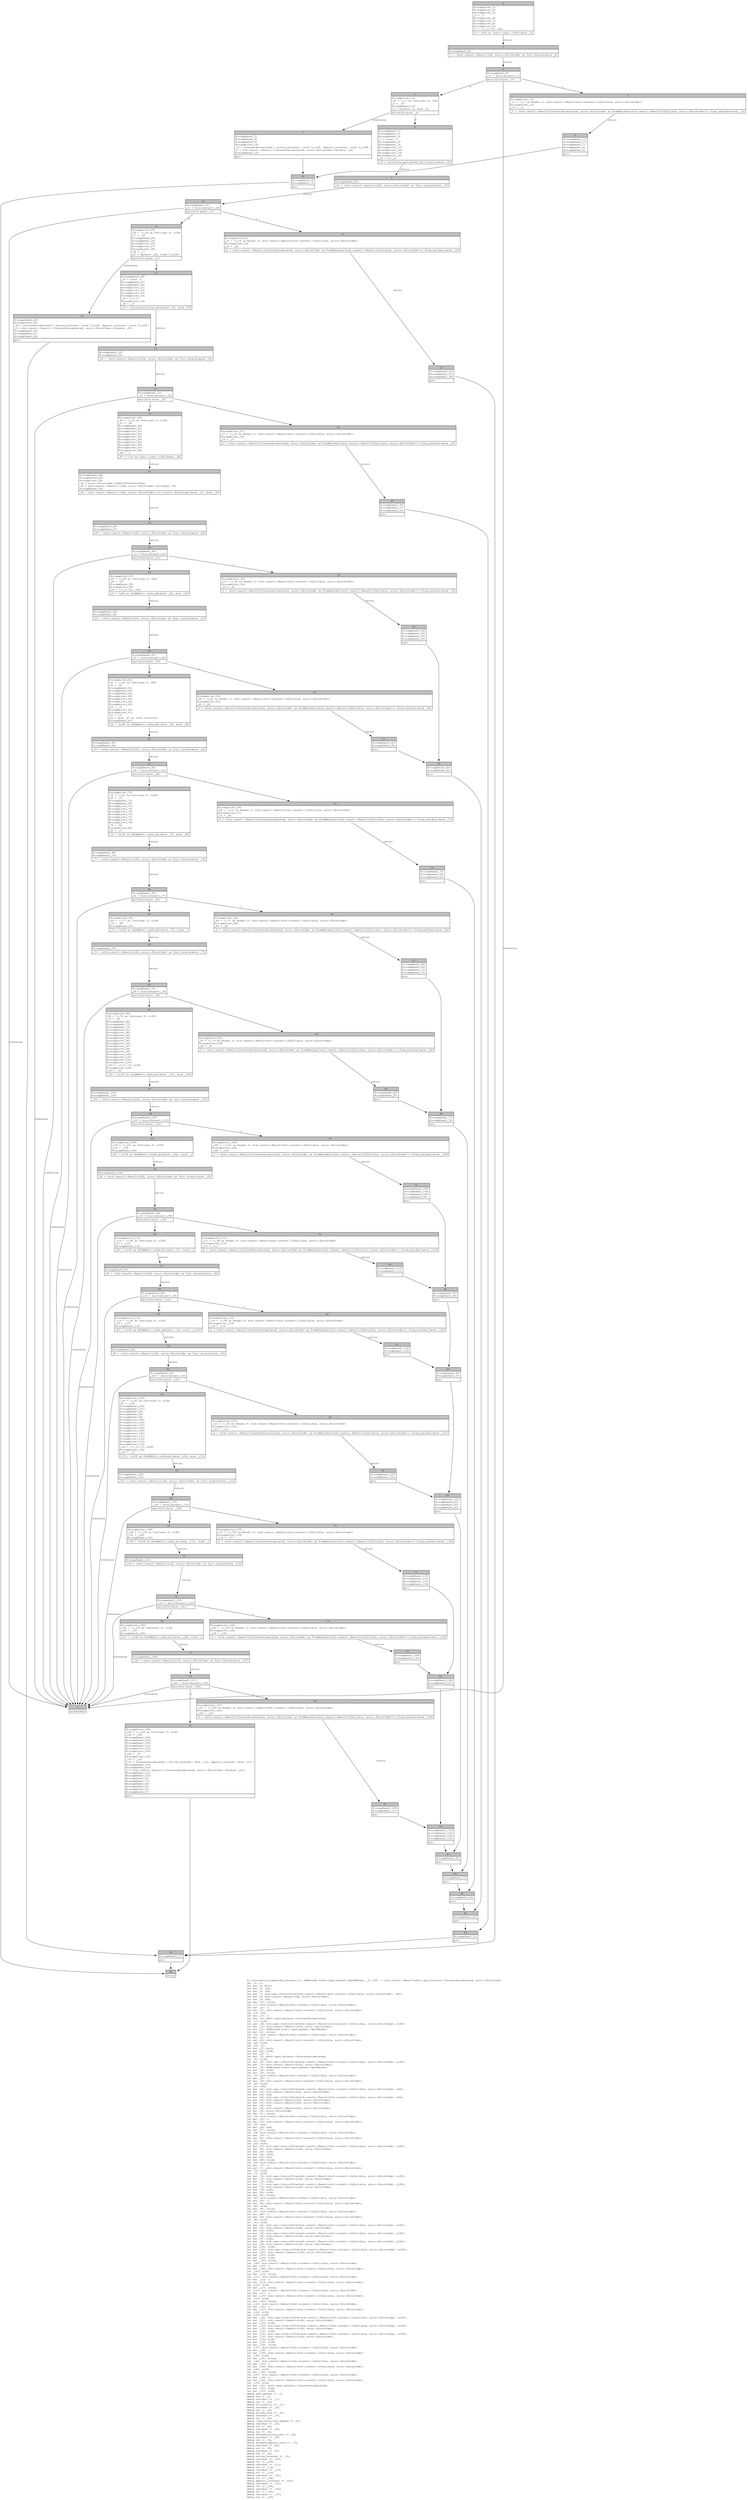 digraph Mir_0_2796 {
    graph [fontname="Courier, monospace"];
    node [fontname="Courier, monospace"];
    edge [fontname="Courier, monospace"];
    label=<fn calculate_accumulated_interest(_1: &amp;ReErased state::spot_market::SpotMarket, _2: i64) -&gt; std::result::Result&lt;math::spot_balance::InterestAccumulated, error::ErrorCode&gt;<br align="left"/>let _3: ();<br align="left"/>let mut _4: bool;<br align="left"/>let mut _5: i64;<br align="left"/>let mut _6: i64;<br align="left"/>let mut _7: std::ops::ControlFlow&lt;std::result::Result&lt;std::convert::Infallible, error::ErrorCode&gt;, i64&gt;;<br align="left"/>let mut _8: std::result::Result&lt;i64, error::ErrorCode&gt;;<br align="left"/>let mut _9: u64;<br align="left"/>let mut _10: isize;<br align="left"/>let _11: std::result::Result&lt;std::convert::Infallible, error::ErrorCode&gt;;<br align="left"/>let mut _12: !;<br align="left"/>let mut _13: std::result::Result&lt;std::convert::Infallible, error::ErrorCode&gt;;<br align="left"/>let _14: i64;<br align="left"/>let mut _15: !;<br align="left"/>let mut _16: math::spot_balance::InterestAccumulated;<br align="left"/>let _17: u128;<br align="left"/>let mut _18: std::ops::ControlFlow&lt;std::result::Result&lt;std::convert::Infallible, error::ErrorCode&gt;, u128&gt;;<br align="left"/>let mut _19: std::result::Result&lt;u128, error::ErrorCode&gt;;<br align="left"/>let mut _20: &amp;ReErased state::spot_market::SpotMarket;<br align="left"/>let mut _21: isize;<br align="left"/>let _22: std::result::Result&lt;std::convert::Infallible, error::ErrorCode&gt;;<br align="left"/>let mut _23: !;<br align="left"/>let mut _24: std::result::Result&lt;std::convert::Infallible, error::ErrorCode&gt;;<br align="left"/>let _25: u128;<br align="left"/>let _26: ();<br align="left"/>let mut _27: bool;<br align="left"/>let mut _28: u128;<br align="left"/>let mut _29: !;<br align="left"/>let mut _30: math::spot_balance::InterestAccumulated;<br align="left"/>let _31: u128;<br align="left"/>let mut _32: std::ops::ControlFlow&lt;std::result::Result&lt;std::convert::Infallible, error::ErrorCode&gt;, u128&gt;;<br align="left"/>let mut _33: std::result::Result&lt;u128, error::ErrorCode&gt;;<br align="left"/>let mut _34: &amp;ReErased state::spot_market::SpotMarket;<br align="left"/>let mut _35: u128;<br align="left"/>let mut _36: isize;<br align="left"/>let _37: std::result::Result&lt;std::convert::Infallible, error::ErrorCode&gt;;<br align="left"/>let mut _38: !;<br align="left"/>let mut _39: std::result::Result&lt;std::convert::Infallible, error::ErrorCode&gt;;<br align="left"/>let _40: u128;<br align="left"/>let _41: u64;<br align="left"/>let mut _42: std::ops::ControlFlow&lt;std::result::Result&lt;std::convert::Infallible, error::ErrorCode&gt;, u64&gt;;<br align="left"/>let mut _43: std::result::Result&lt;u64, error::ErrorCode&gt;;<br align="left"/>let mut _44: u64;<br align="left"/>let mut _45: std::ops::ControlFlow&lt;std::result::Result&lt;std::convert::Infallible, error::ErrorCode&gt;, u64&gt;;<br align="left"/>let mut _46: std::result::Result&lt;u64, error::ErrorCode&gt;;<br align="left"/>let mut _47: std::result::Result&lt;u64, error::ErrorCode&gt;;<br align="left"/>let mut _48: i64;<br align="left"/>let mut _49: std::result::Result&lt;u64, error::ErrorCode&gt;;<br align="left"/>let mut _50: error::ErrorCode;<br align="left"/>let mut _51: isize;<br align="left"/>let _52: std::result::Result&lt;std::convert::Infallible, error::ErrorCode&gt;;<br align="left"/>let mut _53: !;<br align="left"/>let mut _54: std::result::Result&lt;std::convert::Infallible, error::ErrorCode&gt;;<br align="left"/>let _55: u64;<br align="left"/>let mut _56: u64;<br align="left"/>let mut _57: isize;<br align="left"/>let _58: std::result::Result&lt;std::convert::Infallible, error::ErrorCode&gt;;<br align="left"/>let mut _59: !;<br align="left"/>let mut _60: std::result::Result&lt;std::convert::Infallible, error::ErrorCode&gt;;<br align="left"/>let _61: u64;<br align="left"/>let _62: u128;<br align="left"/>let mut _63: std::ops::ControlFlow&lt;std::result::Result&lt;std::convert::Infallible, error::ErrorCode&gt;, u128&gt;;<br align="left"/>let mut _64: std::result::Result&lt;u128, error::ErrorCode&gt;;<br align="left"/>let mut _65: u128;<br align="left"/>let mut _66: u128;<br align="left"/>let mut _67: u64;<br align="left"/>let mut _68: isize;<br align="left"/>let _69: std::result::Result&lt;std::convert::Infallible, error::ErrorCode&gt;;<br align="left"/>let mut _70: !;<br align="left"/>let mut _71: std::result::Result&lt;std::convert::Infallible, error::ErrorCode&gt;;<br align="left"/>let _72: u128;<br align="left"/>let _73: u128;<br align="left"/>let mut _74: std::ops::ControlFlow&lt;std::result::Result&lt;std::convert::Infallible, error::ErrorCode&gt;, u128&gt;;<br align="left"/>let mut _75: std::result::Result&lt;u128, error::ErrorCode&gt;;<br align="left"/>let mut _76: u128;<br align="left"/>let mut _77: std::ops::ControlFlow&lt;std::result::Result&lt;std::convert::Infallible, error::ErrorCode&gt;, u128&gt;;<br align="left"/>let mut _78: std::result::Result&lt;u128, error::ErrorCode&gt;;<br align="left"/>let mut _79: u128;<br align="left"/>let mut _80: u128;<br align="left"/>let mut _81: isize;<br align="left"/>let _82: std::result::Result&lt;std::convert::Infallible, error::ErrorCode&gt;;<br align="left"/>let mut _83: !;<br align="left"/>let mut _84: std::result::Result&lt;std::convert::Infallible, error::ErrorCode&gt;;<br align="left"/>let _85: u128;<br align="left"/>let mut _86: isize;<br align="left"/>let _87: std::result::Result&lt;std::convert::Infallible, error::ErrorCode&gt;;<br align="left"/>let mut _88: !;<br align="left"/>let mut _89: std::result::Result&lt;std::convert::Infallible, error::ErrorCode&gt;;<br align="left"/>let _90: u128;<br align="left"/>let _91: u128;<br align="left"/>let mut _92: std::ops::ControlFlow&lt;std::result::Result&lt;std::convert::Infallible, error::ErrorCode&gt;, u128&gt;;<br align="left"/>let mut _93: std::result::Result&lt;u128, error::ErrorCode&gt;;<br align="left"/>let mut _94: u128;<br align="left"/>let mut _95: std::ops::ControlFlow&lt;std::result::Result&lt;std::convert::Infallible, error::ErrorCode&gt;, u128&gt;;<br align="left"/>let mut _96: std::result::Result&lt;u128, error::ErrorCode&gt;;<br align="left"/>let mut _97: u128;<br align="left"/>let mut _98: std::ops::ControlFlow&lt;std::result::Result&lt;std::convert::Infallible, error::ErrorCode&gt;, u128&gt;;<br align="left"/>let mut _99: std::result::Result&lt;u128, error::ErrorCode&gt;;<br align="left"/>let mut _100: u128;<br align="left"/>let mut _101: std::ops::ControlFlow&lt;std::result::Result&lt;std::convert::Infallible, error::ErrorCode&gt;, u128&gt;;<br align="left"/>let mut _102: std::result::Result&lt;u128, error::ErrorCode&gt;;<br align="left"/>let mut _103: u128;<br align="left"/>let mut _104: u128;<br align="left"/>let mut _105: isize;<br align="left"/>let _106: std::result::Result&lt;std::convert::Infallible, error::ErrorCode&gt;;<br align="left"/>let mut _107: !;<br align="left"/>let mut _108: std::result::Result&lt;std::convert::Infallible, error::ErrorCode&gt;;<br align="left"/>let _109: u128;<br align="left"/>let mut _110: isize;<br align="left"/>let _111: std::result::Result&lt;std::convert::Infallible, error::ErrorCode&gt;;<br align="left"/>let mut _112: !;<br align="left"/>let mut _113: std::result::Result&lt;std::convert::Infallible, error::ErrorCode&gt;;<br align="left"/>let _114: u128;<br align="left"/>let mut _115: isize;<br align="left"/>let _116: std::result::Result&lt;std::convert::Infallible, error::ErrorCode&gt;;<br align="left"/>let mut _117: !;<br align="left"/>let mut _118: std::result::Result&lt;std::convert::Infallible, error::ErrorCode&gt;;<br align="left"/>let _119: u128;<br align="left"/>let mut _120: isize;<br align="left"/>let _121: std::result::Result&lt;std::convert::Infallible, error::ErrorCode&gt;;<br align="left"/>let mut _122: !;<br align="left"/>let mut _123: std::result::Result&lt;std::convert::Infallible, error::ErrorCode&gt;;<br align="left"/>let _124: u128;<br align="left"/>let _125: u128;<br align="left"/>let mut _126: std::ops::ControlFlow&lt;std::result::Result&lt;std::convert::Infallible, error::ErrorCode&gt;, u128&gt;;<br align="left"/>let mut _127: std::result::Result&lt;u128, error::ErrorCode&gt;;<br align="left"/>let mut _128: u128;<br align="left"/>let mut _129: std::ops::ControlFlow&lt;std::result::Result&lt;std::convert::Infallible, error::ErrorCode&gt;, u128&gt;;<br align="left"/>let mut _130: std::result::Result&lt;u128, error::ErrorCode&gt;;<br align="left"/>let mut _131: u128;<br align="left"/>let mut _132: std::ops::ControlFlow&lt;std::result::Result&lt;std::convert::Infallible, error::ErrorCode&gt;, u128&gt;;<br align="left"/>let mut _133: std::result::Result&lt;u128, error::ErrorCode&gt;;<br align="left"/>let mut _134: u128;<br align="left"/>let mut _135: u128;<br align="left"/>let mut _136: isize;<br align="left"/>let _137: std::result::Result&lt;std::convert::Infallible, error::ErrorCode&gt;;<br align="left"/>let mut _138: !;<br align="left"/>let mut _139: std::result::Result&lt;std::convert::Infallible, error::ErrorCode&gt;;<br align="left"/>let _140: u128;<br align="left"/>let mut _141: isize;<br align="left"/>let _142: std::result::Result&lt;std::convert::Infallible, error::ErrorCode&gt;;<br align="left"/>let mut _143: !;<br align="left"/>let mut _144: std::result::Result&lt;std::convert::Infallible, error::ErrorCode&gt;;<br align="left"/>let _145: u128;<br align="left"/>let mut _146: isize;<br align="left"/>let _147: std::result::Result&lt;std::convert::Infallible, error::ErrorCode&gt;;<br align="left"/>let mut _148: !;<br align="left"/>let mut _149: std::result::Result&lt;std::convert::Infallible, error::ErrorCode&gt;;<br align="left"/>let _150: u128;<br align="left"/>let mut _151: math::spot_balance::InterestAccumulated;<br align="left"/>let mut _152: u128;<br align="left"/>let mut _153: u128;<br align="left"/>debug spot_market =&gt; _1;<br align="left"/>debug now =&gt; _2;<br align="left"/>debug residual =&gt; _11;<br align="left"/>debug val =&gt; _14;<br align="left"/>debug utilization =&gt; _17;<br align="left"/>debug residual =&gt; _22;<br align="left"/>debug val =&gt; _25;<br align="left"/>debug borrow_rate =&gt; _31;<br align="left"/>debug residual =&gt; _37;<br align="left"/>debug val =&gt; _40;<br align="left"/>debug time_since_last_update =&gt; _41;<br align="left"/>debug residual =&gt; _52;<br align="left"/>debug val =&gt; _55;<br align="left"/>debug residual =&gt; _58;<br align="left"/>debug val =&gt; _61;<br align="left"/>debug modified_borrow_rate =&gt; _62;<br align="left"/>debug residual =&gt; _69;<br align="left"/>debug val =&gt; _72;<br align="left"/>debug modified_deposit_rate =&gt; _73;<br align="left"/>debug residual =&gt; _82;<br align="left"/>debug val =&gt; _85;<br align="left"/>debug residual =&gt; _87;<br align="left"/>debug val =&gt; _90;<br align="left"/>debug borrow_interest =&gt; _91;<br align="left"/>debug residual =&gt; _106;<br align="left"/>debug val =&gt; _109;<br align="left"/>debug residual =&gt; _111;<br align="left"/>debug val =&gt; _114;<br align="left"/>debug residual =&gt; _116;<br align="left"/>debug val =&gt; _119;<br align="left"/>debug residual =&gt; _121;<br align="left"/>debug val =&gt; _124;<br align="left"/>debug deposit_interest =&gt; _125;<br align="left"/>debug residual =&gt; _137;<br align="left"/>debug val =&gt; _140;<br align="left"/>debug residual =&gt; _142;<br align="left"/>debug val =&gt; _145;<br align="left"/>debug residual =&gt; _147;<br align="left"/>debug val =&gt; _150;<br align="left"/>>;
    bb0__0_2796 [shape="none", label=<<table border="0" cellborder="1" cellspacing="0"><tr><td bgcolor="gray" align="center" colspan="1">0</td></tr><tr><td align="left" balign="left">StorageLive(_3)<br/>StorageLive(_4)<br/>StorageLive(_5)<br/>_5 = _2<br/>StorageLive(_6)<br/>StorageLive(_7)<br/>StorageLive(_8)<br/>StorageLive(_9)<br/>_9 = ((*_1).22: u64)<br/></td></tr><tr><td align="left">_8 = &lt;u64 as Cast&gt;::cast::&lt;i64&gt;(move _9)</td></tr></table>>];
    bb1__0_2796 [shape="none", label=<<table border="0" cellborder="1" cellspacing="0"><tr><td bgcolor="gray" align="center" colspan="1">1</td></tr><tr><td align="left" balign="left">StorageDead(_9)<br/></td></tr><tr><td align="left">_7 = &lt;std::result::Result&lt;i64, error::ErrorCode&gt; as Try&gt;::branch(move _8)</td></tr></table>>];
    bb2__0_2796 [shape="none", label=<<table border="0" cellborder="1" cellspacing="0"><tr><td bgcolor="gray" align="center" colspan="1">2</td></tr><tr><td align="left" balign="left">StorageDead(_8)<br/>_10 = discriminant(_7)<br/></td></tr><tr><td align="left">switchInt(move _10)</td></tr></table>>];
    bb3__0_2796 [shape="none", label=<<table border="0" cellborder="1" cellspacing="0"><tr><td bgcolor="gray" align="center" colspan="1">3</td></tr><tr><td align="left" balign="left">StorageLive(_14)<br/>_14 = ((_7 as Continue).0: i64)<br/>_6 = _14<br/>StorageDead(_14)<br/>_4 = Le(move _5, move _6)<br/></td></tr><tr><td align="left">switchInt(move _4)</td></tr></table>>];
    bb4__0_2796 [shape="none", label=<<table border="0" cellborder="1" cellspacing="0"><tr><td bgcolor="gray" align="center" colspan="1">4</td></tr><tr><td align="left">unreachable</td></tr></table>>];
    bb5__0_2796 [shape="none", label=<<table border="0" cellborder="1" cellspacing="0"><tr><td bgcolor="gray" align="center" colspan="1">5</td></tr><tr><td align="left" balign="left">StorageLive(_11)<br/>_11 = ((_7 as Break).0: std::result::Result&lt;std::convert::Infallible, error::ErrorCode&gt;)<br/>StorageLive(_13)<br/>_13 = _11<br/></td></tr><tr><td align="left">_0 = &lt;std::result::Result&lt;InterestAccumulated, error::ErrorCode&gt; as FromResidual&lt;std::result::Result&lt;Infallible, error::ErrorCode&gt;&gt;&gt;::from_residual(move _13)</td></tr></table>>];
    bb6__0_2796 [shape="none", label=<<table border="0" cellborder="1" cellspacing="0"><tr><td bgcolor="gray" align="center" colspan="1">6</td></tr><tr><td align="left" balign="left">StorageDead(_13)<br/>StorageDead(_11)<br/>StorageDead(_7)<br/>StorageDead(_6)<br/>StorageDead(_5)<br/></td></tr><tr><td align="left">goto</td></tr></table>>];
    bb7__0_2796 [shape="none", label=<<table border="0" cellborder="1" cellspacing="0"><tr><td bgcolor="gray" align="center" colspan="1">7</td></tr><tr><td align="left" balign="left">StorageDead(_7)<br/>StorageDead(_6)<br/>StorageDead(_5)<br/>StorageLive(_16)<br/>_16 = InterestAccumulated { borrow_interest: const 0_u128, deposit_interest: const 0_u128 }<br/>_0 = std::result::Result::&lt;InterestAccumulated, error::ErrorCode&gt;::Ok(move _16)<br/>StorageDead(_16)<br/></td></tr><tr><td align="left">goto</td></tr></table>>];
    bb8__0_2796 [shape="none", label=<<table border="0" cellborder="1" cellspacing="0"><tr><td bgcolor="gray" align="center" colspan="1">8</td></tr><tr><td align="left" balign="left">StorageDead(_7)<br/>StorageDead(_6)<br/>StorageDead(_5)<br/>_3 = const ()<br/>StorageDead(_4)<br/>StorageDead(_3)<br/>StorageLive(_17)<br/>StorageLive(_18)<br/>StorageLive(_19)<br/>StorageLive(_20)<br/>_20 = &amp;(*_1)<br/></td></tr><tr><td align="left">_19 = calculate_spot_market_utilization(move _20)</td></tr></table>>];
    bb9__0_2796 [shape="none", label=<<table border="0" cellborder="1" cellspacing="0"><tr><td bgcolor="gray" align="center" colspan="1">9</td></tr><tr><td align="left" balign="left">StorageDead(_20)<br/></td></tr><tr><td align="left">_18 = &lt;std::result::Result&lt;u128, error::ErrorCode&gt; as Try&gt;::branch(move _19)</td></tr></table>>];
    bb10__0_2796 [shape="none", label=<<table border="0" cellborder="1" cellspacing="0"><tr><td bgcolor="gray" align="center" colspan="1">10</td></tr><tr><td align="left" balign="left">StorageDead(_19)<br/>_21 = discriminant(_18)<br/></td></tr><tr><td align="left">switchInt(move _21)</td></tr></table>>];
    bb11__0_2796 [shape="none", label=<<table border="0" cellborder="1" cellspacing="0"><tr><td bgcolor="gray" align="center" colspan="1">11</td></tr><tr><td align="left" balign="left">StorageLive(_25)<br/>_25 = ((_18 as Continue).0: u128)<br/>_17 = _25<br/>StorageDead(_25)<br/>StorageDead(_18)<br/>StorageLive(_26)<br/>StorageLive(_27)<br/>StorageLive(_28)<br/>_28 = _17<br/>_27 = Eq(move _28, const 0_u128)<br/></td></tr><tr><td align="left">switchInt(move _27)</td></tr></table>>];
    bb12__0_2796 [shape="none", label=<<table border="0" cellborder="1" cellspacing="0"><tr><td bgcolor="gray" align="center" colspan="1">12</td></tr><tr><td align="left" balign="left">StorageLive(_22)<br/>_22 = ((_18 as Break).0: std::result::Result&lt;std::convert::Infallible, error::ErrorCode&gt;)<br/>StorageLive(_24)<br/>_24 = _22<br/></td></tr><tr><td align="left">_0 = &lt;std::result::Result&lt;InterestAccumulated, error::ErrorCode&gt; as FromResidual&lt;std::result::Result&lt;Infallible, error::ErrorCode&gt;&gt;&gt;::from_residual(move _24)</td></tr></table>>];
    bb13__0_2796 [shape="none", label=<<table border="0" cellborder="1" cellspacing="0"><tr><td bgcolor="gray" align="center" colspan="1">13</td></tr><tr><td align="left" balign="left">StorageDead(_24)<br/>StorageDead(_22)<br/>StorageDead(_18)<br/></td></tr><tr><td align="left">goto</td></tr></table>>];
    bb14__0_2796 [shape="none", label=<<table border="0" cellborder="1" cellspacing="0"><tr><td bgcolor="gray" align="center" colspan="1">14</td></tr><tr><td align="left" balign="left">StorageDead(_28)<br/>StorageLive(_30)<br/>_30 = InterestAccumulated { borrow_interest: const 0_u128, deposit_interest: const 0_u128 }<br/>_0 = std::result::Result::&lt;InterestAccumulated, error::ErrorCode&gt;::Ok(move _30)<br/>StorageDead(_30)<br/>StorageDead(_27)<br/>StorageDead(_26)<br/></td></tr><tr><td align="left">goto</td></tr></table>>];
    bb15__0_2796 [shape="none", label=<<table border="0" cellborder="1" cellspacing="0"><tr><td bgcolor="gray" align="center" colspan="1">15</td></tr><tr><td align="left" balign="left">StorageDead(_28)<br/>_26 = const ()<br/>StorageDead(_27)<br/>StorageDead(_26)<br/>StorageLive(_31)<br/>StorageLive(_32)<br/>StorageLive(_33)<br/>StorageLive(_34)<br/>_34 = &amp;(*_1)<br/>StorageLive(_35)<br/>_35 = _17<br/></td></tr><tr><td align="left">_33 = calculate_borrow_rate(move _34, move _35)</td></tr></table>>];
    bb16__0_2796 [shape="none", label=<<table border="0" cellborder="1" cellspacing="0"><tr><td bgcolor="gray" align="center" colspan="1">16</td></tr><tr><td align="left" balign="left">StorageDead(_35)<br/>StorageDead(_34)<br/></td></tr><tr><td align="left">_32 = &lt;std::result::Result&lt;u128, error::ErrorCode&gt; as Try&gt;::branch(move _33)</td></tr></table>>];
    bb17__0_2796 [shape="none", label=<<table border="0" cellborder="1" cellspacing="0"><tr><td bgcolor="gray" align="center" colspan="1">17</td></tr><tr><td align="left" balign="left">StorageDead(_33)<br/>_36 = discriminant(_32)<br/></td></tr><tr><td align="left">switchInt(move _36)</td></tr></table>>];
    bb18__0_2796 [shape="none", label=<<table border="0" cellborder="1" cellspacing="0"><tr><td bgcolor="gray" align="center" colspan="1">18</td></tr><tr><td align="left" balign="left">StorageLive(_40)<br/>_40 = ((_32 as Continue).0: u128)<br/>_31 = _40<br/>StorageDead(_40)<br/>StorageDead(_32)<br/>StorageLive(_41)<br/>StorageLive(_42)<br/>StorageLive(_43)<br/>StorageLive(_44)<br/>StorageLive(_45)<br/>StorageLive(_46)<br/>StorageLive(_47)<br/>StorageLive(_48)<br/>_48 = _2<br/></td></tr><tr><td align="left">_47 = &lt;i64 as Cast&gt;::cast::&lt;u64&gt;(move _48)</td></tr></table>>];
    bb19__0_2796 [shape="none", label=<<table border="0" cellborder="1" cellspacing="0"><tr><td bgcolor="gray" align="center" colspan="1">19</td></tr><tr><td align="left" balign="left">StorageLive(_37)<br/>_37 = ((_32 as Break).0: std::result::Result&lt;std::convert::Infallible, error::ErrorCode&gt;)<br/>StorageLive(_39)<br/>_39 = _37<br/></td></tr><tr><td align="left">_0 = &lt;std::result::Result&lt;InterestAccumulated, error::ErrorCode&gt; as FromResidual&lt;std::result::Result&lt;Infallible, error::ErrorCode&gt;&gt;&gt;::from_residual(move _39)</td></tr></table>>];
    bb20__0_2796 [shape="none", label=<<table border="0" cellborder="1" cellspacing="0"><tr><td bgcolor="gray" align="center" colspan="1">20</td></tr><tr><td align="left" balign="left">StorageDead(_39)<br/>StorageDead(_37)<br/>StorageDead(_32)<br/></td></tr><tr><td align="left">goto</td></tr></table>>];
    bb21__0_2796 [shape="none", label=<<table border="0" cellborder="1" cellspacing="0"><tr><td bgcolor="gray" align="center" colspan="1">21</td></tr><tr><td align="left" balign="left">StorageDead(_48)<br/>StorageLive(_49)<br/>StorageLive(_50)<br/>_50 = error::ErrorCode::UnableToCastUnixTime<br/>_49 = std::result::Result::&lt;u64, error::ErrorCode&gt;::Err(move _50)<br/>StorageDead(_50)<br/></td></tr><tr><td align="left">_46 = std::result::Result::&lt;u64, error::ErrorCode&gt;::or::&lt;error::ErrorCode&gt;(move _47, move _49)</td></tr></table>>];
    bb22__0_2796 [shape="none", label=<<table border="0" cellborder="1" cellspacing="0"><tr><td bgcolor="gray" align="center" colspan="1">22</td></tr><tr><td align="left" balign="left">StorageDead(_49)<br/>StorageDead(_47)<br/></td></tr><tr><td align="left">_45 = &lt;std::result::Result&lt;u64, error::ErrorCode&gt; as Try&gt;::branch(move _46)</td></tr></table>>];
    bb23__0_2796 [shape="none", label=<<table border="0" cellborder="1" cellspacing="0"><tr><td bgcolor="gray" align="center" colspan="1">23</td></tr><tr><td align="left" balign="left">StorageDead(_46)<br/>_51 = discriminant(_45)<br/></td></tr><tr><td align="left">switchInt(move _51)</td></tr></table>>];
    bb24__0_2796 [shape="none", label=<<table border="0" cellborder="1" cellspacing="0"><tr><td bgcolor="gray" align="center" colspan="1">24</td></tr><tr><td align="left" balign="left">StorageLive(_55)<br/>_55 = ((_45 as Continue).0: u64)<br/>_44 = _55<br/>StorageDead(_55)<br/>StorageLive(_56)<br/>_56 = ((*_1).22: u64)<br/></td></tr><tr><td align="left">_43 = &lt;u64 as SafeMath&gt;::safe_sub(move _44, move _56)</td></tr></table>>];
    bb25__0_2796 [shape="none", label=<<table border="0" cellborder="1" cellspacing="0"><tr><td bgcolor="gray" align="center" colspan="1">25</td></tr><tr><td align="left" balign="left">StorageLive(_52)<br/>_52 = ((_45 as Break).0: std::result::Result&lt;std::convert::Infallible, error::ErrorCode&gt;)<br/>StorageLive(_54)<br/>_54 = _52<br/></td></tr><tr><td align="left">_0 = &lt;std::result::Result&lt;InterestAccumulated, error::ErrorCode&gt; as FromResidual&lt;std::result::Result&lt;Infallible, error::ErrorCode&gt;&gt;&gt;::from_residual(move _54)</td></tr></table>>];
    bb26__0_2796 [shape="none", label=<<table border="0" cellborder="1" cellspacing="0"><tr><td bgcolor="gray" align="center" colspan="1">26</td></tr><tr><td align="left" balign="left">StorageDead(_54)<br/>StorageDead(_52)<br/>StorageDead(_44)<br/>StorageDead(_43)<br/></td></tr><tr><td align="left">goto</td></tr></table>>];
    bb27__0_2796 [shape="none", label=<<table border="0" cellborder="1" cellspacing="0"><tr><td bgcolor="gray" align="center" colspan="1">27</td></tr><tr><td align="left" balign="left">StorageDead(_56)<br/>StorageDead(_44)<br/></td></tr><tr><td align="left">_42 = &lt;std::result::Result&lt;u64, error::ErrorCode&gt; as Try&gt;::branch(move _43)</td></tr></table>>];
    bb28__0_2796 [shape="none", label=<<table border="0" cellborder="1" cellspacing="0"><tr><td bgcolor="gray" align="center" colspan="1">28</td></tr><tr><td align="left" balign="left">StorageDead(_43)<br/>_57 = discriminant(_42)<br/></td></tr><tr><td align="left">switchInt(move _57)</td></tr></table>>];
    bb29__0_2796 [shape="none", label=<<table border="0" cellborder="1" cellspacing="0"><tr><td bgcolor="gray" align="center" colspan="1">29</td></tr><tr><td align="left" balign="left">StorageLive(_61)<br/>_61 = ((_42 as Continue).0: u64)<br/>_41 = _61<br/>StorageDead(_61)<br/>StorageDead(_45)<br/>StorageDead(_42)<br/>StorageLive(_62)<br/>StorageLive(_63)<br/>StorageLive(_64)<br/>StorageLive(_65)<br/>_65 = _31<br/>StorageLive(_66)<br/>StorageLive(_67)<br/>_67 = _41<br/>_66 = move _67 as u128 (IntToInt)<br/>StorageDead(_67)<br/></td></tr><tr><td align="left">_64 = &lt;u128 as SafeMath&gt;::safe_mul(move _65, move _66)</td></tr></table>>];
    bb30__0_2796 [shape="none", label=<<table border="0" cellborder="1" cellspacing="0"><tr><td bgcolor="gray" align="center" colspan="1">30</td></tr><tr><td align="left" balign="left">StorageLive(_58)<br/>_58 = ((_42 as Break).0: std::result::Result&lt;std::convert::Infallible, error::ErrorCode&gt;)<br/>StorageLive(_60)<br/>_60 = _58<br/></td></tr><tr><td align="left">_0 = &lt;std::result::Result&lt;InterestAccumulated, error::ErrorCode&gt; as FromResidual&lt;std::result::Result&lt;Infallible, error::ErrorCode&gt;&gt;&gt;::from_residual(move _60)</td></tr></table>>];
    bb31__0_2796 [shape="none", label=<<table border="0" cellborder="1" cellspacing="0"><tr><td bgcolor="gray" align="center" colspan="1">31</td></tr><tr><td align="left" balign="left">StorageDead(_60)<br/>StorageDead(_58)<br/></td></tr><tr><td align="left">goto</td></tr></table>>];
    bb32__0_2796 [shape="none", label=<<table border="0" cellborder="1" cellspacing="0"><tr><td bgcolor="gray" align="center" colspan="1">32</td></tr><tr><td align="left" balign="left">StorageDead(_66)<br/>StorageDead(_65)<br/></td></tr><tr><td align="left">_63 = &lt;std::result::Result&lt;u128, error::ErrorCode&gt; as Try&gt;::branch(move _64)</td></tr></table>>];
    bb33__0_2796 [shape="none", label=<<table border="0" cellborder="1" cellspacing="0"><tr><td bgcolor="gray" align="center" colspan="1">33</td></tr><tr><td align="left" balign="left">StorageDead(_64)<br/>_68 = discriminant(_63)<br/></td></tr><tr><td align="left">switchInt(move _68)</td></tr></table>>];
    bb34__0_2796 [shape="none", label=<<table border="0" cellborder="1" cellspacing="0"><tr><td bgcolor="gray" align="center" colspan="1">34</td></tr><tr><td align="left" balign="left">StorageLive(_72)<br/>_72 = ((_63 as Continue).0: u128)<br/>_62 = _72<br/>StorageDead(_72)<br/>StorageDead(_63)<br/>StorageLive(_73)<br/>StorageLive(_74)<br/>StorageLive(_75)<br/>StorageLive(_76)<br/>StorageLive(_77)<br/>StorageLive(_78)<br/>StorageLive(_79)<br/>_79 = _62<br/>StorageLive(_80)<br/>_80 = _17<br/></td></tr><tr><td align="left">_78 = &lt;u128 as SafeMath&gt;::safe_mul(move _79, move _80)</td></tr></table>>];
    bb35__0_2796 [shape="none", label=<<table border="0" cellborder="1" cellspacing="0"><tr><td bgcolor="gray" align="center" colspan="1">35</td></tr><tr><td align="left" balign="left">StorageLive(_69)<br/>_69 = ((_63 as Break).0: std::result::Result&lt;std::convert::Infallible, error::ErrorCode&gt;)<br/>StorageLive(_71)<br/>_71 = _69<br/></td></tr><tr><td align="left">_0 = &lt;std::result::Result&lt;InterestAccumulated, error::ErrorCode&gt; as FromResidual&lt;std::result::Result&lt;Infallible, error::ErrorCode&gt;&gt;&gt;::from_residual(move _71)</td></tr></table>>];
    bb36__0_2796 [shape="none", label=<<table border="0" cellborder="1" cellspacing="0"><tr><td bgcolor="gray" align="center" colspan="1">36</td></tr><tr><td align="left" balign="left">StorageDead(_71)<br/>StorageDead(_69)<br/>StorageDead(_63)<br/></td></tr><tr><td align="left">goto</td></tr></table>>];
    bb37__0_2796 [shape="none", label=<<table border="0" cellborder="1" cellspacing="0"><tr><td bgcolor="gray" align="center" colspan="1">37</td></tr><tr><td align="left" balign="left">StorageDead(_80)<br/>StorageDead(_79)<br/></td></tr><tr><td align="left">_77 = &lt;std::result::Result&lt;u128, error::ErrorCode&gt; as Try&gt;::branch(move _78)</td></tr></table>>];
    bb38__0_2796 [shape="none", label=<<table border="0" cellborder="1" cellspacing="0"><tr><td bgcolor="gray" align="center" colspan="1">38</td></tr><tr><td align="left" balign="left">StorageDead(_78)<br/>_81 = discriminant(_77)<br/></td></tr><tr><td align="left">switchInt(move _81)</td></tr></table>>];
    bb39__0_2796 [shape="none", label=<<table border="0" cellborder="1" cellspacing="0"><tr><td bgcolor="gray" align="center" colspan="1">39</td></tr><tr><td align="left" balign="left">StorageLive(_85)<br/>_85 = ((_77 as Continue).0: u128)<br/>_76 = _85<br/>StorageDead(_85)<br/></td></tr><tr><td align="left">_75 = &lt;u128 as SafeMath&gt;::safe_div(move _76, const _)</td></tr></table>>];
    bb40__0_2796 [shape="none", label=<<table border="0" cellborder="1" cellspacing="0"><tr><td bgcolor="gray" align="center" colspan="1">40</td></tr><tr><td align="left" balign="left">StorageLive(_82)<br/>_82 = ((_77 as Break).0: std::result::Result&lt;std::convert::Infallible, error::ErrorCode&gt;)<br/>StorageLive(_84)<br/>_84 = _82<br/></td></tr><tr><td align="left">_0 = &lt;std::result::Result&lt;InterestAccumulated, error::ErrorCode&gt; as FromResidual&lt;std::result::Result&lt;Infallible, error::ErrorCode&gt;&gt;&gt;::from_residual(move _84)</td></tr></table>>];
    bb41__0_2796 [shape="none", label=<<table border="0" cellborder="1" cellspacing="0"><tr><td bgcolor="gray" align="center" colspan="1">41</td></tr><tr><td align="left" balign="left">StorageDead(_84)<br/>StorageDead(_82)<br/>StorageDead(_76)<br/>StorageDead(_75)<br/></td></tr><tr><td align="left">goto</td></tr></table>>];
    bb42__0_2796 [shape="none", label=<<table border="0" cellborder="1" cellspacing="0"><tr><td bgcolor="gray" align="center" colspan="1">42</td></tr><tr><td align="left" balign="left">StorageDead(_76)<br/></td></tr><tr><td align="left">_74 = &lt;std::result::Result&lt;u128, error::ErrorCode&gt; as Try&gt;::branch(move _75)</td></tr></table>>];
    bb43__0_2796 [shape="none", label=<<table border="0" cellborder="1" cellspacing="0"><tr><td bgcolor="gray" align="center" colspan="1">43</td></tr><tr><td align="left" balign="left">StorageDead(_75)<br/>_86 = discriminant(_74)<br/></td></tr><tr><td align="left">switchInt(move _86)</td></tr></table>>];
    bb44__0_2796 [shape="none", label=<<table border="0" cellborder="1" cellspacing="0"><tr><td bgcolor="gray" align="center" colspan="1">44</td></tr><tr><td align="left" balign="left">StorageLive(_90)<br/>_90 = ((_74 as Continue).0: u128)<br/>_73 = _90<br/>StorageDead(_90)<br/>StorageDead(_77)<br/>StorageDead(_74)<br/>StorageLive(_91)<br/>StorageLive(_92)<br/>StorageLive(_93)<br/>StorageLive(_94)<br/>StorageLive(_95)<br/>StorageLive(_96)<br/>StorageLive(_97)<br/>StorageLive(_98)<br/>StorageLive(_99)<br/>StorageLive(_100)<br/>StorageLive(_101)<br/>StorageLive(_102)<br/>StorageLive(_103)<br/>_103 = ((*_1).14: u128)<br/>StorageLive(_104)<br/>_104 = _62<br/></td></tr><tr><td align="left">_102 = &lt;u128 as SafeMath&gt;::safe_mul(move _103, move _104)</td></tr></table>>];
    bb45__0_2796 [shape="none", label=<<table border="0" cellborder="1" cellspacing="0"><tr><td bgcolor="gray" align="center" colspan="1">45</td></tr><tr><td align="left" balign="left">StorageLive(_87)<br/>_87 = ((_74 as Break).0: std::result::Result&lt;std::convert::Infallible, error::ErrorCode&gt;)<br/>StorageLive(_89)<br/>_89 = _87<br/></td></tr><tr><td align="left">_0 = &lt;std::result::Result&lt;InterestAccumulated, error::ErrorCode&gt; as FromResidual&lt;std::result::Result&lt;Infallible, error::ErrorCode&gt;&gt;&gt;::from_residual(move _89)</td></tr></table>>];
    bb46__0_2796 [shape="none", label=<<table border="0" cellborder="1" cellspacing="0"><tr><td bgcolor="gray" align="center" colspan="1">46</td></tr><tr><td align="left" balign="left">StorageDead(_89)<br/>StorageDead(_87)<br/></td></tr><tr><td align="left">goto</td></tr></table>>];
    bb47__0_2796 [shape="none", label=<<table border="0" cellborder="1" cellspacing="0"><tr><td bgcolor="gray" align="center" colspan="1">47</td></tr><tr><td align="left" balign="left">StorageDead(_104)<br/>StorageDead(_103)<br/></td></tr><tr><td align="left">_101 = &lt;std::result::Result&lt;u128, error::ErrorCode&gt; as Try&gt;::branch(move _102)</td></tr></table>>];
    bb48__0_2796 [shape="none", label=<<table border="0" cellborder="1" cellspacing="0"><tr><td bgcolor="gray" align="center" colspan="1">48</td></tr><tr><td align="left" balign="left">StorageDead(_102)<br/>_105 = discriminant(_101)<br/></td></tr><tr><td align="left">switchInt(move _105)</td></tr></table>>];
    bb49__0_2796 [shape="none", label=<<table border="0" cellborder="1" cellspacing="0"><tr><td bgcolor="gray" align="center" colspan="1">49</td></tr><tr><td align="left" balign="left">StorageLive(_109)<br/>_109 = ((_101 as Continue).0: u128)<br/>_100 = _109<br/>StorageDead(_109)<br/></td></tr><tr><td align="left">_99 = &lt;u128 as SafeMath&gt;::safe_div(move _100, const _)</td></tr></table>>];
    bb50__0_2796 [shape="none", label=<<table border="0" cellborder="1" cellspacing="0"><tr><td bgcolor="gray" align="center" colspan="1">50</td></tr><tr><td align="left" balign="left">StorageLive(_106)<br/>_106 = ((_101 as Break).0: std::result::Result&lt;std::convert::Infallible, error::ErrorCode&gt;)<br/>StorageLive(_108)<br/>_108 = _106<br/></td></tr><tr><td align="left">_0 = &lt;std::result::Result&lt;InterestAccumulated, error::ErrorCode&gt; as FromResidual&lt;std::result::Result&lt;Infallible, error::ErrorCode&gt;&gt;&gt;::from_residual(move _108)</td></tr></table>>];
    bb51__0_2796 [shape="none", label=<<table border="0" cellborder="1" cellspacing="0"><tr><td bgcolor="gray" align="center" colspan="1">51</td></tr><tr><td align="left" balign="left">StorageDead(_108)<br/>StorageDead(_106)<br/>StorageDead(_100)<br/>StorageDead(_99)<br/></td></tr><tr><td align="left">goto</td></tr></table>>];
    bb52__0_2796 [shape="none", label=<<table border="0" cellborder="1" cellspacing="0"><tr><td bgcolor="gray" align="center" colspan="1">52</td></tr><tr><td align="left" balign="left">StorageDead(_100)<br/></td></tr><tr><td align="left">_98 = &lt;std::result::Result&lt;u128, error::ErrorCode&gt; as Try&gt;::branch(move _99)</td></tr></table>>];
    bb53__0_2796 [shape="none", label=<<table border="0" cellborder="1" cellspacing="0"><tr><td bgcolor="gray" align="center" colspan="1">53</td></tr><tr><td align="left" balign="left">StorageDead(_99)<br/>_110 = discriminant(_98)<br/></td></tr><tr><td align="left">switchInt(move _110)</td></tr></table>>];
    bb54__0_2796 [shape="none", label=<<table border="0" cellborder="1" cellspacing="0"><tr><td bgcolor="gray" align="center" colspan="1">54</td></tr><tr><td align="left" balign="left">StorageLive(_114)<br/>_114 = ((_98 as Continue).0: u128)<br/>_97 = _114<br/>StorageDead(_114)<br/></td></tr><tr><td align="left">_96 = &lt;u128 as SafeMath&gt;::safe_div(move _97, const _)</td></tr></table>>];
    bb55__0_2796 [shape="none", label=<<table border="0" cellborder="1" cellspacing="0"><tr><td bgcolor="gray" align="center" colspan="1">55</td></tr><tr><td align="left" balign="left">StorageLive(_111)<br/>_111 = ((_98 as Break).0: std::result::Result&lt;std::convert::Infallible, error::ErrorCode&gt;)<br/>StorageLive(_113)<br/>_113 = _111<br/></td></tr><tr><td align="left">_0 = &lt;std::result::Result&lt;InterestAccumulated, error::ErrorCode&gt; as FromResidual&lt;std::result::Result&lt;Infallible, error::ErrorCode&gt;&gt;&gt;::from_residual(move _113)</td></tr></table>>];
    bb56__0_2796 [shape="none", label=<<table border="0" cellborder="1" cellspacing="0"><tr><td bgcolor="gray" align="center" colspan="1">56</td></tr><tr><td align="left" balign="left">StorageDead(_113)<br/>StorageDead(_111)<br/></td></tr><tr><td align="left">goto</td></tr></table>>];
    bb57__0_2796 [shape="none", label=<<table border="0" cellborder="1" cellspacing="0"><tr><td bgcolor="gray" align="center" colspan="1">57</td></tr><tr><td align="left" balign="left">StorageDead(_97)<br/></td></tr><tr><td align="left">_95 = &lt;std::result::Result&lt;u128, error::ErrorCode&gt; as Try&gt;::branch(move _96)</td></tr></table>>];
    bb58__0_2796 [shape="none", label=<<table border="0" cellborder="1" cellspacing="0"><tr><td bgcolor="gray" align="center" colspan="1">58</td></tr><tr><td align="left" balign="left">StorageDead(_96)<br/>_115 = discriminant(_95)<br/></td></tr><tr><td align="left">switchInt(move _115)</td></tr></table>>];
    bb59__0_2796 [shape="none", label=<<table border="0" cellborder="1" cellspacing="0"><tr><td bgcolor="gray" align="center" colspan="1">59</td></tr><tr><td align="left" balign="left">StorageLive(_119)<br/>_119 = ((_95 as Continue).0: u128)<br/>_94 = _119<br/>StorageDead(_119)<br/></td></tr><tr><td align="left">_93 = &lt;u128 as SafeMath&gt;::safe_add(move _94, const 1_u128)</td></tr></table>>];
    bb60__0_2796 [shape="none", label=<<table border="0" cellborder="1" cellspacing="0"><tr><td bgcolor="gray" align="center" colspan="1">60</td></tr><tr><td align="left" balign="left">StorageLive(_116)<br/>_116 = ((_95 as Break).0: std::result::Result&lt;std::convert::Infallible, error::ErrorCode&gt;)<br/>StorageLive(_118)<br/>_118 = _116<br/></td></tr><tr><td align="left">_0 = &lt;std::result::Result&lt;InterestAccumulated, error::ErrorCode&gt; as FromResidual&lt;std::result::Result&lt;Infallible, error::ErrorCode&gt;&gt;&gt;::from_residual(move _118)</td></tr></table>>];
    bb61__0_2796 [shape="none", label=<<table border="0" cellborder="1" cellspacing="0"><tr><td bgcolor="gray" align="center" colspan="1">61</td></tr><tr><td align="left" balign="left">StorageDead(_118)<br/>StorageDead(_116)<br/></td></tr><tr><td align="left">goto</td></tr></table>>];
    bb62__0_2796 [shape="none", label=<<table border="0" cellborder="1" cellspacing="0"><tr><td bgcolor="gray" align="center" colspan="1">62</td></tr><tr><td align="left" balign="left">StorageDead(_94)<br/></td></tr><tr><td align="left">_92 = &lt;std::result::Result&lt;u128, error::ErrorCode&gt; as Try&gt;::branch(move _93)</td></tr></table>>];
    bb63__0_2796 [shape="none", label=<<table border="0" cellborder="1" cellspacing="0"><tr><td bgcolor="gray" align="center" colspan="1">63</td></tr><tr><td align="left" balign="left">StorageDead(_93)<br/>_120 = discriminant(_92)<br/></td></tr><tr><td align="left">switchInt(move _120)</td></tr></table>>];
    bb64__0_2796 [shape="none", label=<<table border="0" cellborder="1" cellspacing="0"><tr><td bgcolor="gray" align="center" colspan="1">64</td></tr><tr><td align="left" balign="left">StorageLive(_124)<br/>_124 = ((_92 as Continue).0: u128)<br/>_91 = _124<br/>StorageDead(_124)<br/>StorageDead(_101)<br/>StorageDead(_98)<br/>StorageDead(_95)<br/>StorageDead(_92)<br/>StorageLive(_125)<br/>StorageLive(_126)<br/>StorageLive(_127)<br/>StorageLive(_128)<br/>StorageLive(_129)<br/>StorageLive(_130)<br/>StorageLive(_131)<br/>StorageLive(_132)<br/>StorageLive(_133)<br/>StorageLive(_134)<br/>_134 = ((*_1).13: u128)<br/>StorageLive(_135)<br/>_135 = _73<br/></td></tr><tr><td align="left">_133 = &lt;u128 as SafeMath&gt;::safe_mul(move _134, move _135)</td></tr></table>>];
    bb65__0_2796 [shape="none", label=<<table border="0" cellborder="1" cellspacing="0"><tr><td bgcolor="gray" align="center" colspan="1">65</td></tr><tr><td align="left" balign="left">StorageLive(_121)<br/>_121 = ((_92 as Break).0: std::result::Result&lt;std::convert::Infallible, error::ErrorCode&gt;)<br/>StorageLive(_123)<br/>_123 = _121<br/></td></tr><tr><td align="left">_0 = &lt;std::result::Result&lt;InterestAccumulated, error::ErrorCode&gt; as FromResidual&lt;std::result::Result&lt;Infallible, error::ErrorCode&gt;&gt;&gt;::from_residual(move _123)</td></tr></table>>];
    bb66__0_2796 [shape="none", label=<<table border="0" cellborder="1" cellspacing="0"><tr><td bgcolor="gray" align="center" colspan="1">66</td></tr><tr><td align="left" balign="left">StorageDead(_123)<br/>StorageDead(_121)<br/></td></tr><tr><td align="left">goto</td></tr></table>>];
    bb67__0_2796 [shape="none", label=<<table border="0" cellborder="1" cellspacing="0"><tr><td bgcolor="gray" align="center" colspan="1">67</td></tr><tr><td align="left" balign="left">StorageDead(_135)<br/>StorageDead(_134)<br/></td></tr><tr><td align="left">_132 = &lt;std::result::Result&lt;u128, error::ErrorCode&gt; as Try&gt;::branch(move _133)</td></tr></table>>];
    bb68__0_2796 [shape="none", label=<<table border="0" cellborder="1" cellspacing="0"><tr><td bgcolor="gray" align="center" colspan="1">68</td></tr><tr><td align="left" balign="left">StorageDead(_133)<br/>_136 = discriminant(_132)<br/></td></tr><tr><td align="left">switchInt(move _136)</td></tr></table>>];
    bb69__0_2796 [shape="none", label=<<table border="0" cellborder="1" cellspacing="0"><tr><td bgcolor="gray" align="center" colspan="1">69</td></tr><tr><td align="left" balign="left">StorageLive(_140)<br/>_140 = ((_132 as Continue).0: u128)<br/>_131 = _140<br/>StorageDead(_140)<br/></td></tr><tr><td align="left">_130 = &lt;u128 as SafeMath&gt;::safe_div(move _131, const _)</td></tr></table>>];
    bb70__0_2796 [shape="none", label=<<table border="0" cellborder="1" cellspacing="0"><tr><td bgcolor="gray" align="center" colspan="1">70</td></tr><tr><td align="left" balign="left">StorageLive(_137)<br/>_137 = ((_132 as Break).0: std::result::Result&lt;std::convert::Infallible, error::ErrorCode&gt;)<br/>StorageLive(_139)<br/>_139 = _137<br/></td></tr><tr><td align="left">_0 = &lt;std::result::Result&lt;InterestAccumulated, error::ErrorCode&gt; as FromResidual&lt;std::result::Result&lt;Infallible, error::ErrorCode&gt;&gt;&gt;::from_residual(move _139)</td></tr></table>>];
    bb71__0_2796 [shape="none", label=<<table border="0" cellborder="1" cellspacing="0"><tr><td bgcolor="gray" align="center" colspan="1">71</td></tr><tr><td align="left" balign="left">StorageDead(_139)<br/>StorageDead(_137)<br/>StorageDead(_131)<br/>StorageDead(_130)<br/></td></tr><tr><td align="left">goto</td></tr></table>>];
    bb72__0_2796 [shape="none", label=<<table border="0" cellborder="1" cellspacing="0"><tr><td bgcolor="gray" align="center" colspan="1">72</td></tr><tr><td align="left" balign="left">StorageDead(_131)<br/></td></tr><tr><td align="left">_129 = &lt;std::result::Result&lt;u128, error::ErrorCode&gt; as Try&gt;::branch(move _130)</td></tr></table>>];
    bb73__0_2796 [shape="none", label=<<table border="0" cellborder="1" cellspacing="0"><tr><td bgcolor="gray" align="center" colspan="1">73</td></tr><tr><td align="left" balign="left">StorageDead(_130)<br/>_141 = discriminant(_129)<br/></td></tr><tr><td align="left">switchInt(move _141)</td></tr></table>>];
    bb74__0_2796 [shape="none", label=<<table border="0" cellborder="1" cellspacing="0"><tr><td bgcolor="gray" align="center" colspan="1">74</td></tr><tr><td align="left" balign="left">StorageLive(_145)<br/>_145 = ((_129 as Continue).0: u128)<br/>_128 = _145<br/>StorageDead(_145)<br/></td></tr><tr><td align="left">_127 = &lt;u128 as SafeMath&gt;::safe_div(move _128, const _)</td></tr></table>>];
    bb75__0_2796 [shape="none", label=<<table border="0" cellborder="1" cellspacing="0"><tr><td bgcolor="gray" align="center" colspan="1">75</td></tr><tr><td align="left" balign="left">StorageLive(_142)<br/>_142 = ((_129 as Break).0: std::result::Result&lt;std::convert::Infallible, error::ErrorCode&gt;)<br/>StorageLive(_144)<br/>_144 = _142<br/></td></tr><tr><td align="left">_0 = &lt;std::result::Result&lt;InterestAccumulated, error::ErrorCode&gt; as FromResidual&lt;std::result::Result&lt;Infallible, error::ErrorCode&gt;&gt;&gt;::from_residual(move _144)</td></tr></table>>];
    bb76__0_2796 [shape="none", label=<<table border="0" cellborder="1" cellspacing="0"><tr><td bgcolor="gray" align="center" colspan="1">76</td></tr><tr><td align="left" balign="left">StorageDead(_144)<br/>StorageDead(_142)<br/></td></tr><tr><td align="left">goto</td></tr></table>>];
    bb77__0_2796 [shape="none", label=<<table border="0" cellborder="1" cellspacing="0"><tr><td bgcolor="gray" align="center" colspan="1">77</td></tr><tr><td align="left" balign="left">StorageDead(_128)<br/></td></tr><tr><td align="left">_126 = &lt;std::result::Result&lt;u128, error::ErrorCode&gt; as Try&gt;::branch(move _127)</td></tr></table>>];
    bb78__0_2796 [shape="none", label=<<table border="0" cellborder="1" cellspacing="0"><tr><td bgcolor="gray" align="center" colspan="1">78</td></tr><tr><td align="left" balign="left">StorageDead(_127)<br/>_146 = discriminant(_126)<br/></td></tr><tr><td align="left">switchInt(move _146)</td></tr></table>>];
    bb79__0_2796 [shape="none", label=<<table border="0" cellborder="1" cellspacing="0"><tr><td bgcolor="gray" align="center" colspan="1">79</td></tr><tr><td align="left" balign="left">StorageLive(_150)<br/>_150 = ((_126 as Continue).0: u128)<br/>_125 = _150<br/>StorageDead(_150)<br/>StorageDead(_132)<br/>StorageDead(_129)<br/>StorageDead(_126)<br/>StorageLive(_151)<br/>StorageLive(_152)<br/>_152 = _91<br/>StorageLive(_153)<br/>_153 = _125<br/>_151 = InterestAccumulated { borrow_interest: move _152, deposit_interest: move _153 }<br/>StorageDead(_153)<br/>StorageDead(_152)<br/>_0 = std::result::Result::&lt;InterestAccumulated, error::ErrorCode&gt;::Ok(move _151)<br/>StorageDead(_151)<br/>StorageDead(_125)<br/>StorageDead(_91)<br/>StorageDead(_73)<br/>StorageDead(_62)<br/>StorageDead(_41)<br/>StorageDead(_31)<br/>StorageDead(_17)<br/></td></tr><tr><td align="left">goto</td></tr></table>>];
    bb80__0_2796 [shape="none", label=<<table border="0" cellborder="1" cellspacing="0"><tr><td bgcolor="gray" align="center" colspan="1">80</td></tr><tr><td align="left" balign="left">StorageLive(_147)<br/>_147 = ((_126 as Break).0: std::result::Result&lt;std::convert::Infallible, error::ErrorCode&gt;)<br/>StorageLive(_149)<br/>_149 = _147<br/></td></tr><tr><td align="left">_0 = &lt;std::result::Result&lt;InterestAccumulated, error::ErrorCode&gt; as FromResidual&lt;std::result::Result&lt;Infallible, error::ErrorCode&gt;&gt;&gt;::from_residual(move _149)</td></tr></table>>];
    bb81__0_2796 [shape="none", label=<<table border="0" cellborder="1" cellspacing="0"><tr><td bgcolor="gray" align="center" colspan="1">81</td></tr><tr><td align="left" balign="left">StorageDead(_149)<br/>StorageDead(_147)<br/></td></tr><tr><td align="left">goto</td></tr></table>>];
    bb82__0_2796 [shape="none", label=<<table border="0" cellborder="1" cellspacing="0"><tr><td bgcolor="gray" align="center" colspan="1">82</td></tr><tr><td align="left" balign="left">StorageDead(_128)<br/>StorageDead(_127)<br/></td></tr><tr><td align="left">goto</td></tr></table>>];
    bb83__0_2796 [shape="none", label=<<table border="0" cellborder="1" cellspacing="0"><tr><td bgcolor="gray" align="center" colspan="1">83</td></tr><tr><td align="left" balign="left">StorageDead(_132)<br/>StorageDead(_129)<br/>StorageDead(_126)<br/>StorageDead(_125)<br/></td></tr><tr><td align="left">goto</td></tr></table>>];
    bb84__0_2796 [shape="none", label=<<table border="0" cellborder="1" cellspacing="0"><tr><td bgcolor="gray" align="center" colspan="1">84</td></tr><tr><td align="left" balign="left">StorageDead(_97)<br/>StorageDead(_96)<br/></td></tr><tr><td align="left">goto</td></tr></table>>];
    bb85__0_2796 [shape="none", label=<<table border="0" cellborder="1" cellspacing="0"><tr><td bgcolor="gray" align="center" colspan="1">85</td></tr><tr><td align="left" balign="left">StorageDead(_94)<br/>StorageDead(_93)<br/></td></tr><tr><td align="left">goto</td></tr></table>>];
    bb86__0_2796 [shape="none", label=<<table border="0" cellborder="1" cellspacing="0"><tr><td bgcolor="gray" align="center" colspan="1">86</td></tr><tr><td align="left" balign="left">StorageDead(_101)<br/>StorageDead(_98)<br/>StorageDead(_95)<br/>StorageDead(_92)<br/></td></tr><tr><td align="left">goto</td></tr></table>>];
    bb87__0_2796 [shape="none", label=<<table border="0" cellborder="1" cellspacing="0"><tr><td bgcolor="gray" align="center" colspan="1">87</td></tr><tr><td align="left" balign="left">StorageDead(_91)<br/></td></tr><tr><td align="left">goto</td></tr></table>>];
    bb88__0_2796 [shape="none", label=<<table border="0" cellborder="1" cellspacing="0"><tr><td bgcolor="gray" align="center" colspan="1">88</td></tr><tr><td align="left" balign="left">StorageDead(_77)<br/>StorageDead(_74)<br/></td></tr><tr><td align="left">goto</td></tr></table>>];
    bb89__0_2796 [shape="none", label=<<table border="0" cellborder="1" cellspacing="0"><tr><td bgcolor="gray" align="center" colspan="1">89</td></tr><tr><td align="left" balign="left">StorageDead(_73)<br/></td></tr><tr><td align="left">goto</td></tr></table>>];
    bb90__0_2796 [shape="none", label=<<table border="0" cellborder="1" cellspacing="0"><tr><td bgcolor="gray" align="center" colspan="1">90</td></tr><tr><td align="left" balign="left">StorageDead(_62)<br/></td></tr><tr><td align="left">goto</td></tr></table>>];
    bb91__0_2796 [shape="none", label=<<table border="0" cellborder="1" cellspacing="0"><tr><td bgcolor="gray" align="center" colspan="1">91</td></tr><tr><td align="left" balign="left">StorageDead(_45)<br/>StorageDead(_42)<br/></td></tr><tr><td align="left">goto</td></tr></table>>];
    bb92__0_2796 [shape="none", label=<<table border="0" cellborder="1" cellspacing="0"><tr><td bgcolor="gray" align="center" colspan="1">92</td></tr><tr><td align="left" balign="left">StorageDead(_41)<br/></td></tr><tr><td align="left">goto</td></tr></table>>];
    bb93__0_2796 [shape="none", label=<<table border="0" cellborder="1" cellspacing="0"><tr><td bgcolor="gray" align="center" colspan="1">93</td></tr><tr><td align="left" balign="left">StorageDead(_31)<br/></td></tr><tr><td align="left">goto</td></tr></table>>];
    bb94__0_2796 [shape="none", label=<<table border="0" cellborder="1" cellspacing="0"><tr><td bgcolor="gray" align="center" colspan="1">94</td></tr><tr><td align="left" balign="left">StorageDead(_17)<br/></td></tr><tr><td align="left">goto</td></tr></table>>];
    bb95__0_2796 [shape="none", label=<<table border="0" cellborder="1" cellspacing="0"><tr><td bgcolor="gray" align="center" colspan="1">95</td></tr><tr><td align="left" balign="left">StorageDead(_4)<br/>StorageDead(_3)<br/></td></tr><tr><td align="left">goto</td></tr></table>>];
    bb96__0_2796 [shape="none", label=<<table border="0" cellborder="1" cellspacing="0"><tr><td bgcolor="gray" align="center" colspan="1">96</td></tr><tr><td align="left">return</td></tr></table>>];
    bb0__0_2796 -> bb1__0_2796 [label="return"];
    bb1__0_2796 -> bb2__0_2796 [label="return"];
    bb2__0_2796 -> bb3__0_2796 [label="0"];
    bb2__0_2796 -> bb5__0_2796 [label="1"];
    bb2__0_2796 -> bb4__0_2796 [label="otherwise"];
    bb3__0_2796 -> bb8__0_2796 [label="0"];
    bb3__0_2796 -> bb7__0_2796 [label="otherwise"];
    bb5__0_2796 -> bb6__0_2796 [label="return"];
    bb6__0_2796 -> bb95__0_2796 [label=""];
    bb7__0_2796 -> bb95__0_2796 [label=""];
    bb8__0_2796 -> bb9__0_2796 [label="return"];
    bb9__0_2796 -> bb10__0_2796 [label="return"];
    bb10__0_2796 -> bb11__0_2796 [label="0"];
    bb10__0_2796 -> bb12__0_2796 [label="1"];
    bb10__0_2796 -> bb4__0_2796 [label="otherwise"];
    bb11__0_2796 -> bb15__0_2796 [label="0"];
    bb11__0_2796 -> bb14__0_2796 [label="otherwise"];
    bb12__0_2796 -> bb13__0_2796 [label="return"];
    bb13__0_2796 -> bb94__0_2796 [label=""];
    bb14__0_2796 -> bb94__0_2796 [label=""];
    bb15__0_2796 -> bb16__0_2796 [label="return"];
    bb16__0_2796 -> bb17__0_2796 [label="return"];
    bb17__0_2796 -> bb18__0_2796 [label="0"];
    bb17__0_2796 -> bb19__0_2796 [label="1"];
    bb17__0_2796 -> bb4__0_2796 [label="otherwise"];
    bb18__0_2796 -> bb21__0_2796 [label="return"];
    bb19__0_2796 -> bb20__0_2796 [label="return"];
    bb20__0_2796 -> bb93__0_2796 [label=""];
    bb21__0_2796 -> bb22__0_2796 [label="return"];
    bb22__0_2796 -> bb23__0_2796 [label="return"];
    bb23__0_2796 -> bb24__0_2796 [label="0"];
    bb23__0_2796 -> bb25__0_2796 [label="1"];
    bb23__0_2796 -> bb4__0_2796 [label="otherwise"];
    bb24__0_2796 -> bb27__0_2796 [label="return"];
    bb25__0_2796 -> bb26__0_2796 [label="return"];
    bb26__0_2796 -> bb91__0_2796 [label=""];
    bb27__0_2796 -> bb28__0_2796 [label="return"];
    bb28__0_2796 -> bb29__0_2796 [label="0"];
    bb28__0_2796 -> bb30__0_2796 [label="1"];
    bb28__0_2796 -> bb4__0_2796 [label="otherwise"];
    bb29__0_2796 -> bb32__0_2796 [label="return"];
    bb30__0_2796 -> bb31__0_2796 [label="return"];
    bb31__0_2796 -> bb91__0_2796 [label=""];
    bb32__0_2796 -> bb33__0_2796 [label="return"];
    bb33__0_2796 -> bb34__0_2796 [label="0"];
    bb33__0_2796 -> bb35__0_2796 [label="1"];
    bb33__0_2796 -> bb4__0_2796 [label="otherwise"];
    bb34__0_2796 -> bb37__0_2796 [label="return"];
    bb35__0_2796 -> bb36__0_2796 [label="return"];
    bb36__0_2796 -> bb90__0_2796 [label=""];
    bb37__0_2796 -> bb38__0_2796 [label="return"];
    bb38__0_2796 -> bb39__0_2796 [label="0"];
    bb38__0_2796 -> bb40__0_2796 [label="1"];
    bb38__0_2796 -> bb4__0_2796 [label="otherwise"];
    bb39__0_2796 -> bb42__0_2796 [label="return"];
    bb40__0_2796 -> bb41__0_2796 [label="return"];
    bb41__0_2796 -> bb88__0_2796 [label=""];
    bb42__0_2796 -> bb43__0_2796 [label="return"];
    bb43__0_2796 -> bb44__0_2796 [label="0"];
    bb43__0_2796 -> bb45__0_2796 [label="1"];
    bb43__0_2796 -> bb4__0_2796 [label="otherwise"];
    bb44__0_2796 -> bb47__0_2796 [label="return"];
    bb45__0_2796 -> bb46__0_2796 [label="return"];
    bb46__0_2796 -> bb88__0_2796 [label=""];
    bb47__0_2796 -> bb48__0_2796 [label="return"];
    bb48__0_2796 -> bb49__0_2796 [label="0"];
    bb48__0_2796 -> bb50__0_2796 [label="1"];
    bb48__0_2796 -> bb4__0_2796 [label="otherwise"];
    bb49__0_2796 -> bb52__0_2796 [label="return"];
    bb50__0_2796 -> bb51__0_2796 [label="return"];
    bb51__0_2796 -> bb84__0_2796 [label=""];
    bb52__0_2796 -> bb53__0_2796 [label="return"];
    bb53__0_2796 -> bb54__0_2796 [label="0"];
    bb53__0_2796 -> bb55__0_2796 [label="1"];
    bb53__0_2796 -> bb4__0_2796 [label="otherwise"];
    bb54__0_2796 -> bb57__0_2796 [label="return"];
    bb55__0_2796 -> bb56__0_2796 [label="return"];
    bb56__0_2796 -> bb84__0_2796 [label=""];
    bb57__0_2796 -> bb58__0_2796 [label="return"];
    bb58__0_2796 -> bb59__0_2796 [label="0"];
    bb58__0_2796 -> bb60__0_2796 [label="1"];
    bb58__0_2796 -> bb4__0_2796 [label="otherwise"];
    bb59__0_2796 -> bb62__0_2796 [label="return"];
    bb60__0_2796 -> bb61__0_2796 [label="return"];
    bb61__0_2796 -> bb85__0_2796 [label=""];
    bb62__0_2796 -> bb63__0_2796 [label="return"];
    bb63__0_2796 -> bb64__0_2796 [label="0"];
    bb63__0_2796 -> bb65__0_2796 [label="1"];
    bb63__0_2796 -> bb4__0_2796 [label="otherwise"];
    bb64__0_2796 -> bb67__0_2796 [label="return"];
    bb65__0_2796 -> bb66__0_2796 [label="return"];
    bb66__0_2796 -> bb86__0_2796 [label=""];
    bb67__0_2796 -> bb68__0_2796 [label="return"];
    bb68__0_2796 -> bb69__0_2796 [label="0"];
    bb68__0_2796 -> bb70__0_2796 [label="1"];
    bb68__0_2796 -> bb4__0_2796 [label="otherwise"];
    bb69__0_2796 -> bb72__0_2796 [label="return"];
    bb70__0_2796 -> bb71__0_2796 [label="return"];
    bb71__0_2796 -> bb82__0_2796 [label=""];
    bb72__0_2796 -> bb73__0_2796 [label="return"];
    bb73__0_2796 -> bb74__0_2796 [label="0"];
    bb73__0_2796 -> bb75__0_2796 [label="1"];
    bb73__0_2796 -> bb4__0_2796 [label="otherwise"];
    bb74__0_2796 -> bb77__0_2796 [label="return"];
    bb75__0_2796 -> bb76__0_2796 [label="return"];
    bb76__0_2796 -> bb82__0_2796 [label=""];
    bb77__0_2796 -> bb78__0_2796 [label="return"];
    bb78__0_2796 -> bb79__0_2796 [label="0"];
    bb78__0_2796 -> bb80__0_2796 [label="1"];
    bb78__0_2796 -> bb4__0_2796 [label="otherwise"];
    bb79__0_2796 -> bb96__0_2796 [label=""];
    bb80__0_2796 -> bb81__0_2796 [label="return"];
    bb81__0_2796 -> bb83__0_2796 [label=""];
    bb82__0_2796 -> bb83__0_2796 [label=""];
    bb83__0_2796 -> bb87__0_2796 [label=""];
    bb84__0_2796 -> bb85__0_2796 [label=""];
    bb85__0_2796 -> bb86__0_2796 [label=""];
    bb86__0_2796 -> bb87__0_2796 [label=""];
    bb87__0_2796 -> bb89__0_2796 [label=""];
    bb88__0_2796 -> bb89__0_2796 [label=""];
    bb89__0_2796 -> bb90__0_2796 [label=""];
    bb90__0_2796 -> bb92__0_2796 [label=""];
    bb91__0_2796 -> bb92__0_2796 [label=""];
    bb92__0_2796 -> bb93__0_2796 [label=""];
    bb93__0_2796 -> bb94__0_2796 [label=""];
    bb94__0_2796 -> bb96__0_2796 [label=""];
    bb95__0_2796 -> bb96__0_2796 [label=""];
}
